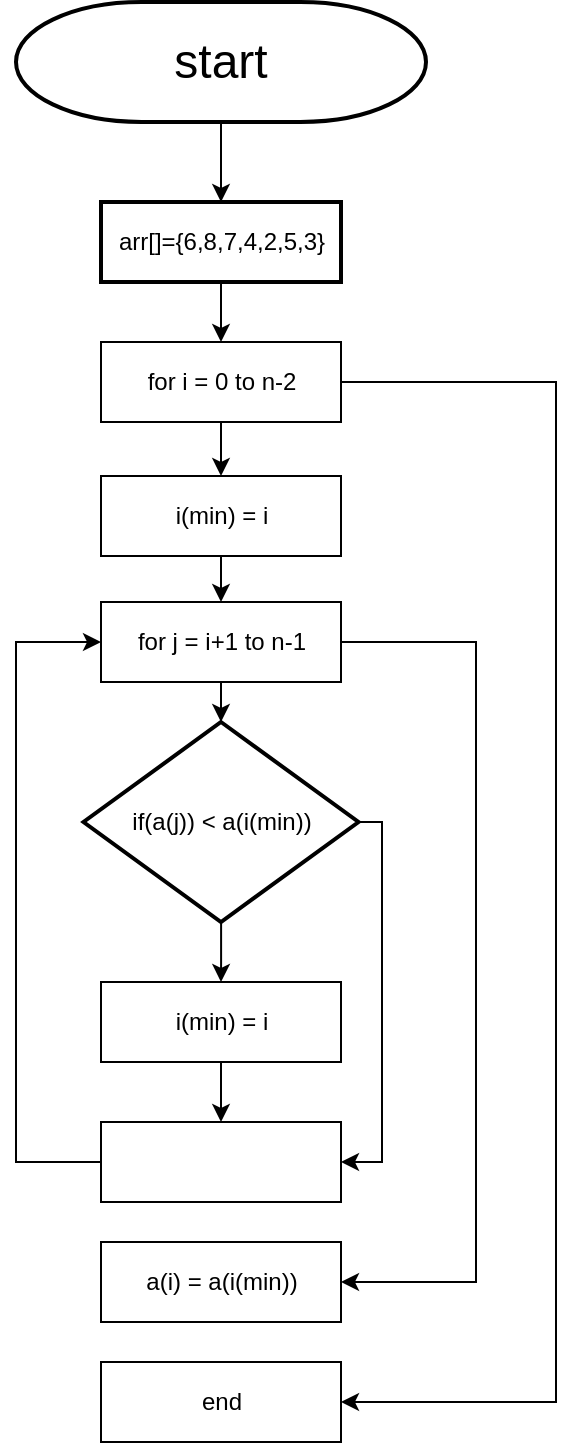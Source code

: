 <mxfile version="26.2.9" pages="2">
  <diagram name="Page-1" id="TK6IvCFTQyxgxqkcAPLH">
    <mxGraphModel dx="1190" dy="788" grid="1" gridSize="10" guides="1" tooltips="1" connect="1" arrows="1" fold="1" page="1" pageScale="1" pageWidth="850" pageHeight="1100" math="0" shadow="0">
      <root>
        <mxCell id="0" />
        <mxCell id="1" parent="0" />
        <mxCell id="TGViPBKi6nvNrfkVAzwn-3" value="" style="edgeStyle=orthogonalEdgeStyle;rounded=0;orthogonalLoop=1;jettySize=auto;html=1;" edge="1" parent="1" source="TGViPBKi6nvNrfkVAzwn-1" target="TGViPBKi6nvNrfkVAzwn-2">
          <mxGeometry relative="1" as="geometry" />
        </mxCell>
        <mxCell id="TGViPBKi6nvNrfkVAzwn-1" value="&lt;font style=&quot;font-size: 24px;&quot;&gt;start&lt;/font&gt;" style="strokeWidth=2;html=1;shape=mxgraph.flowchart.terminator;whiteSpace=wrap;" vertex="1" parent="1">
          <mxGeometry x="330" y="40" width="205" height="60" as="geometry" />
        </mxCell>
        <mxCell id="TGViPBKi6nvNrfkVAzwn-5" value="" style="edgeStyle=orthogonalEdgeStyle;rounded=0;orthogonalLoop=1;jettySize=auto;html=1;" edge="1" parent="1" source="TGViPBKi6nvNrfkVAzwn-2" target="TGViPBKi6nvNrfkVAzwn-4">
          <mxGeometry relative="1" as="geometry" />
        </mxCell>
        <mxCell id="TGViPBKi6nvNrfkVAzwn-2" value="arr[]={6,8,7,4,2,5,3}" style="whiteSpace=wrap;html=1;strokeWidth=2;" vertex="1" parent="1">
          <mxGeometry x="372.5" y="140" width="120" height="40" as="geometry" />
        </mxCell>
        <mxCell id="TGViPBKi6nvNrfkVAzwn-7" value="" style="edgeStyle=orthogonalEdgeStyle;rounded=0;orthogonalLoop=1;jettySize=auto;html=1;" edge="1" parent="1" source="TGViPBKi6nvNrfkVAzwn-4" target="TGViPBKi6nvNrfkVAzwn-6">
          <mxGeometry relative="1" as="geometry" />
        </mxCell>
        <mxCell id="TGViPBKi6nvNrfkVAzwn-21" style="edgeStyle=orthogonalEdgeStyle;rounded=0;orthogonalLoop=1;jettySize=auto;html=1;entryX=1;entryY=0.5;entryDx=0;entryDy=0;" edge="1" parent="1" source="TGViPBKi6nvNrfkVAzwn-4" target="TGViPBKi6nvNrfkVAzwn-20">
          <mxGeometry relative="1" as="geometry">
            <Array as="points">
              <mxPoint x="600" y="230" />
              <mxPoint x="600" y="740" />
            </Array>
          </mxGeometry>
        </mxCell>
        <mxCell id="TGViPBKi6nvNrfkVAzwn-4" value="for i = 0 to n-2" style="rounded=0;whiteSpace=wrap;html=1;" vertex="1" parent="1">
          <mxGeometry x="372.5" y="210" width="120" height="40" as="geometry" />
        </mxCell>
        <mxCell id="TGViPBKi6nvNrfkVAzwn-9" value="" style="edgeStyle=orthogonalEdgeStyle;rounded=0;orthogonalLoop=1;jettySize=auto;html=1;" edge="1" parent="1" source="TGViPBKi6nvNrfkVAzwn-6" target="TGViPBKi6nvNrfkVAzwn-8">
          <mxGeometry relative="1" as="geometry" />
        </mxCell>
        <mxCell id="TGViPBKi6nvNrfkVAzwn-6" value="i(min) = i" style="rounded=0;whiteSpace=wrap;html=1;" vertex="1" parent="1">
          <mxGeometry x="372.5" y="277" width="120" height="40" as="geometry" />
        </mxCell>
        <mxCell id="TGViPBKi6nvNrfkVAzwn-11" value="" style="edgeStyle=orthogonalEdgeStyle;rounded=0;orthogonalLoop=1;jettySize=auto;html=1;" edge="1" parent="1" source="TGViPBKi6nvNrfkVAzwn-8" target="TGViPBKi6nvNrfkVAzwn-10">
          <mxGeometry relative="1" as="geometry" />
        </mxCell>
        <mxCell id="TGViPBKi6nvNrfkVAzwn-15" style="edgeStyle=orthogonalEdgeStyle;rounded=0;orthogonalLoop=1;jettySize=auto;html=1;entryX=1;entryY=0.5;entryDx=0;entryDy=0;" edge="1" parent="1" source="TGViPBKi6nvNrfkVAzwn-8" target="TGViPBKi6nvNrfkVAzwn-14">
          <mxGeometry relative="1" as="geometry">
            <Array as="points">
              <mxPoint x="433" y="450" />
              <mxPoint x="513" y="450" />
              <mxPoint x="513" y="620" />
            </Array>
          </mxGeometry>
        </mxCell>
        <mxCell id="TGViPBKi6nvNrfkVAzwn-19" style="edgeStyle=orthogonalEdgeStyle;rounded=0;orthogonalLoop=1;jettySize=auto;html=1;entryX=1;entryY=0.5;entryDx=0;entryDy=0;" edge="1" parent="1" source="TGViPBKi6nvNrfkVAzwn-8" target="TGViPBKi6nvNrfkVAzwn-18">
          <mxGeometry relative="1" as="geometry">
            <Array as="points">
              <mxPoint x="560" y="360" />
              <mxPoint x="560" y="680" />
            </Array>
          </mxGeometry>
        </mxCell>
        <mxCell id="TGViPBKi6nvNrfkVAzwn-8" value="for j = i+1 to n-1" style="rounded=0;whiteSpace=wrap;html=1;" vertex="1" parent="1">
          <mxGeometry x="372.5" y="340" width="120" height="40" as="geometry" />
        </mxCell>
        <mxCell id="TGViPBKi6nvNrfkVAzwn-13" value="" style="edgeStyle=orthogonalEdgeStyle;rounded=0;orthogonalLoop=1;jettySize=auto;html=1;" edge="1" parent="1" source="TGViPBKi6nvNrfkVAzwn-10" target="TGViPBKi6nvNrfkVAzwn-12">
          <mxGeometry relative="1" as="geometry" />
        </mxCell>
        <mxCell id="TGViPBKi6nvNrfkVAzwn-10" value="if(a(j)) &amp;lt; a(i(min))" style="strokeWidth=2;html=1;shape=mxgraph.flowchart.decision;whiteSpace=wrap;" vertex="1" parent="1">
          <mxGeometry x="363.75" y="400" width="137.5" height="100" as="geometry" />
        </mxCell>
        <mxCell id="TGViPBKi6nvNrfkVAzwn-16" style="edgeStyle=orthogonalEdgeStyle;rounded=0;orthogonalLoop=1;jettySize=auto;html=1;" edge="1" parent="1" source="TGViPBKi6nvNrfkVAzwn-12" target="TGViPBKi6nvNrfkVAzwn-14">
          <mxGeometry relative="1" as="geometry" />
        </mxCell>
        <mxCell id="TGViPBKi6nvNrfkVAzwn-12" value="i(min) = i" style="rounded=0;whiteSpace=wrap;html=1;" vertex="1" parent="1">
          <mxGeometry x="372.5" y="530" width="120" height="40" as="geometry" />
        </mxCell>
        <mxCell id="TGViPBKi6nvNrfkVAzwn-17" style="edgeStyle=orthogonalEdgeStyle;rounded=0;orthogonalLoop=1;jettySize=auto;html=1;entryX=0;entryY=0.5;entryDx=0;entryDy=0;" edge="1" parent="1" source="TGViPBKi6nvNrfkVAzwn-14" target="TGViPBKi6nvNrfkVAzwn-8">
          <mxGeometry relative="1" as="geometry">
            <Array as="points">
              <mxPoint x="330" y="620" />
              <mxPoint x="330" y="360" />
            </Array>
          </mxGeometry>
        </mxCell>
        <mxCell id="TGViPBKi6nvNrfkVAzwn-14" value="" style="rounded=0;whiteSpace=wrap;html=1;" vertex="1" parent="1">
          <mxGeometry x="372.5" y="600" width="120" height="40" as="geometry" />
        </mxCell>
        <mxCell id="TGViPBKi6nvNrfkVAzwn-18" value="a(i) = a(i(min))" style="rounded=0;whiteSpace=wrap;html=1;" vertex="1" parent="1">
          <mxGeometry x="372.5" y="660" width="120" height="40" as="geometry" />
        </mxCell>
        <mxCell id="TGViPBKi6nvNrfkVAzwn-20" value="end" style="rounded=0;whiteSpace=wrap;html=1;" vertex="1" parent="1">
          <mxGeometry x="372.5" y="720" width="120" height="40" as="geometry" />
        </mxCell>
      </root>
    </mxGraphModel>
  </diagram>
  <diagram id="H-MZ8pRDJFZX_ZNwMtd6" name="Page-2">
    <mxGraphModel dx="985" dy="652" grid="1" gridSize="10" guides="1" tooltips="1" connect="1" arrows="1" fold="1" page="1" pageScale="1" pageWidth="850" pageHeight="1100" math="0" shadow="0">
      <root>
        <mxCell id="0" />
        <mxCell id="1" parent="0" />
        <mxCell id="R7Q228cxJgDKjmLcT3-a-7" value="" style="edgeStyle=orthogonalEdgeStyle;rounded=0;orthogonalLoop=1;jettySize=auto;html=1;" edge="1" parent="1" source="R7Q228cxJgDKjmLcT3-a-1" target="R7Q228cxJgDKjmLcT3-a-6">
          <mxGeometry relative="1" as="geometry" />
        </mxCell>
        <mxCell id="R7Q228cxJgDKjmLcT3-a-1" value="arr[]={6,8,7,4,2,5,3}&lt;div&gt;n = 7&lt;/div&gt;" style="whiteSpace=wrap;html=1;strokeWidth=2;" vertex="1" parent="1">
          <mxGeometry x="365" y="140" width="120" height="40" as="geometry" />
        </mxCell>
        <mxCell id="R7Q228cxJgDKjmLcT3-a-3" value="" style="edgeStyle=orthogonalEdgeStyle;rounded=0;orthogonalLoop=1;jettySize=auto;html=1;" edge="1" parent="1" source="R7Q228cxJgDKjmLcT3-a-2" target="R7Q228cxJgDKjmLcT3-a-1">
          <mxGeometry relative="1" as="geometry" />
        </mxCell>
        <mxCell id="R7Q228cxJgDKjmLcT3-a-2" value="&lt;font style=&quot;font-size: 18px;&quot;&gt;start&lt;/font&gt;" style="strokeWidth=2;html=1;shape=mxgraph.flowchart.terminator;whiteSpace=wrap;" vertex="1" parent="1">
          <mxGeometry x="357" y="40" width="137" height="70" as="geometry" />
        </mxCell>
        <mxCell id="R7Q228cxJgDKjmLcT3-a-12" value="" style="edgeStyle=orthogonalEdgeStyle;rounded=0;orthogonalLoop=1;jettySize=auto;html=1;" edge="1" parent="1" source="R7Q228cxJgDKjmLcT3-a-5" target="R7Q228cxJgDKjmLcT3-a-11">
          <mxGeometry relative="1" as="geometry" />
        </mxCell>
        <mxCell id="R7Q228cxJgDKjmLcT3-a-5" value="while j &amp;gt;= 0 &amp;amp;&amp;amp; arr[j] &amp;gt; key" style="whiteSpace=wrap;html=1;strokeWidth=2;" vertex="1" parent="1">
          <mxGeometry x="365" y="340" width="120" height="40" as="geometry" />
        </mxCell>
        <mxCell id="R7Q228cxJgDKjmLcT3-a-9" value="" style="edgeStyle=orthogonalEdgeStyle;rounded=0;orthogonalLoop=1;jettySize=auto;html=1;" edge="1" parent="1" source="R7Q228cxJgDKjmLcT3-a-6" target="R7Q228cxJgDKjmLcT3-a-8">
          <mxGeometry relative="1" as="geometry" />
        </mxCell>
        <mxCell id="R7Q228cxJgDKjmLcT3-a-15" style="edgeStyle=orthogonalEdgeStyle;rounded=0;orthogonalLoop=1;jettySize=auto;html=1;entryX=1;entryY=0.5;entryDx=0;entryDy=0;" edge="1" parent="1" source="R7Q228cxJgDKjmLcT3-a-6" target="R7Q228cxJgDKjmLcT3-a-13">
          <mxGeometry relative="1" as="geometry">
            <Array as="points">
              <mxPoint x="505" y="230" />
              <mxPoint x="505" y="490" />
            </Array>
          </mxGeometry>
        </mxCell>
        <mxCell id="R7Q228cxJgDKjmLcT3-a-6" value="for i = 1" style="whiteSpace=wrap;html=1;strokeWidth=2;" vertex="1" parent="1">
          <mxGeometry x="365.5" y="210" width="120" height="40" as="geometry" />
        </mxCell>
        <mxCell id="R7Q228cxJgDKjmLcT3-a-10" value="" style="edgeStyle=orthogonalEdgeStyle;rounded=0;orthogonalLoop=1;jettySize=auto;html=1;" edge="1" parent="1" source="R7Q228cxJgDKjmLcT3-a-8" target="R7Q228cxJgDKjmLcT3-a-5">
          <mxGeometry relative="1" as="geometry" />
        </mxCell>
        <mxCell id="R7Q228cxJgDKjmLcT3-a-8" value="key = arr[i]&lt;div&gt;j = i - 1&lt;/div&gt;" style="whiteSpace=wrap;html=1;strokeWidth=2;" vertex="1" parent="1">
          <mxGeometry x="365" y="276" width="120" height="40" as="geometry" />
        </mxCell>
        <mxCell id="R7Q228cxJgDKjmLcT3-a-14" style="edgeStyle=orthogonalEdgeStyle;rounded=0;orthogonalLoop=1;jettySize=auto;html=1;entryX=0;entryY=0.5;entryDx=0;entryDy=0;" edge="1" parent="1" source="R7Q228cxJgDKjmLcT3-a-11" target="R7Q228cxJgDKjmLcT3-a-5">
          <mxGeometry relative="1" as="geometry">
            <Array as="points">
              <mxPoint x="345" y="430" />
              <mxPoint x="345" y="360" />
            </Array>
          </mxGeometry>
        </mxCell>
        <mxCell id="R7Q228cxJgDKjmLcT3-a-11" value="arr[j+1] = arr[j]&lt;div&gt;j--&lt;/div&gt;" style="whiteSpace=wrap;html=1;strokeWidth=2;" vertex="1" parent="1">
          <mxGeometry x="365" y="410" width="120" height="40" as="geometry" />
        </mxCell>
        <mxCell id="R7Q228cxJgDKjmLcT3-a-18" value="" style="edgeStyle=orthogonalEdgeStyle;rounded=0;orthogonalLoop=1;jettySize=auto;html=1;" edge="1" parent="1" source="R7Q228cxJgDKjmLcT3-a-13" target="R7Q228cxJgDKjmLcT3-a-17">
          <mxGeometry relative="1" as="geometry" />
        </mxCell>
        <mxCell id="R7Q228cxJgDKjmLcT3-a-13" value="arr[j+1] = key" style="whiteSpace=wrap;html=1;strokeWidth=2;" vertex="1" parent="1">
          <mxGeometry x="365.5" y="470" width="120" height="40" as="geometry" />
        </mxCell>
        <mxCell id="R7Q228cxJgDKjmLcT3-a-17" value="end" style="whiteSpace=wrap;html=1;strokeWidth=2;" vertex="1" parent="1">
          <mxGeometry x="365.5" y="530" width="120" height="40" as="geometry" />
        </mxCell>
      </root>
    </mxGraphModel>
  </diagram>
</mxfile>
